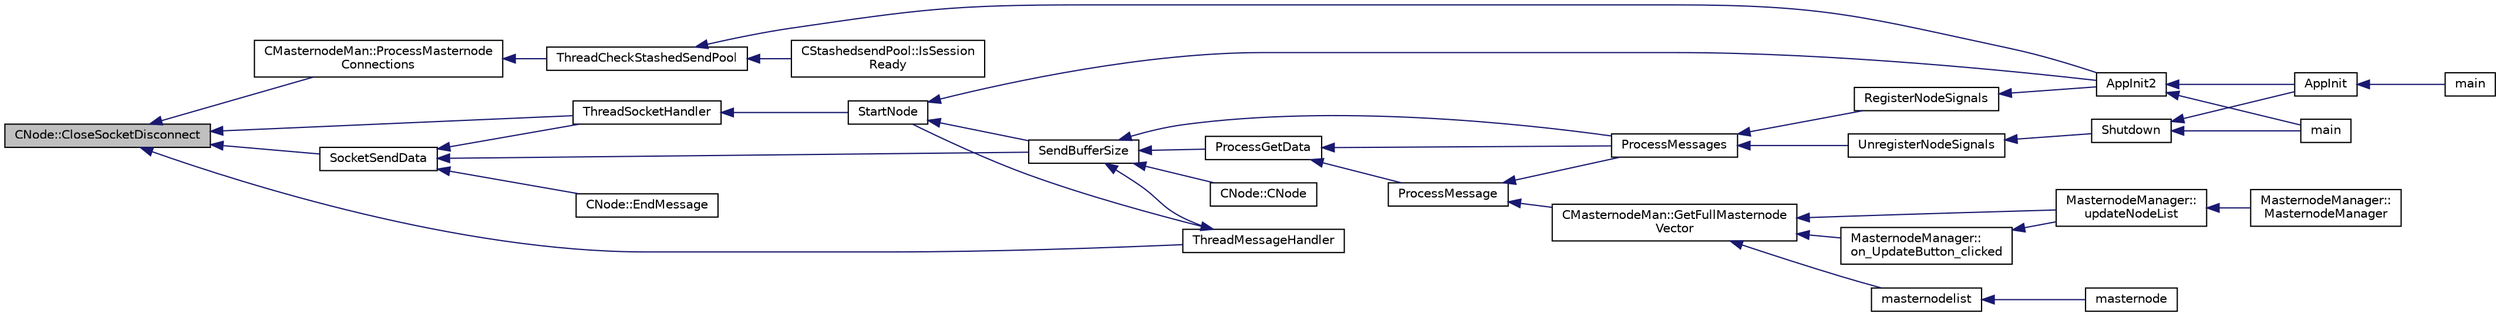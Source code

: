 digraph "CNode::CloseSocketDisconnect"
{
  edge [fontname="Helvetica",fontsize="10",labelfontname="Helvetica",labelfontsize="10"];
  node [fontname="Helvetica",fontsize="10",shape=record];
  rankdir="LR";
  Node375 [label="CNode::CloseSocketDisconnect",height=0.2,width=0.4,color="black", fillcolor="grey75", style="filled", fontcolor="black"];
  Node375 -> Node376 [dir="back",color="midnightblue",fontsize="10",style="solid",fontname="Helvetica"];
  Node376 [label="CMasternodeMan::ProcessMasternode\lConnections",height=0.2,width=0.4,color="black", fillcolor="white", style="filled",URL="$dc/d6b/class_c_masternode_man.html#ad8a9994f53e2d6385b8caba4cd5ee4b9"];
  Node376 -> Node377 [dir="back",color="midnightblue",fontsize="10",style="solid",fontname="Helvetica"];
  Node377 [label="ThreadCheckStashedSendPool",height=0.2,width=0.4,color="black", fillcolor="white", style="filled",URL="$d9/dbc/stashedsend_8h.html#ab583ddc86effded8432ea5387f77d883"];
  Node377 -> Node378 [dir="back",color="midnightblue",fontsize="10",style="solid",fontname="Helvetica"];
  Node378 [label="AppInit2",height=0.2,width=0.4,color="black", fillcolor="white", style="filled",URL="$d8/dc0/init_8h.html#a1a4c1bfbf6ba1db77e988b89b9cadfd3",tooltip="Initialize ion. "];
  Node378 -> Node379 [dir="back",color="midnightblue",fontsize="10",style="solid",fontname="Helvetica"];
  Node379 [label="AppInit",height=0.2,width=0.4,color="black", fillcolor="white", style="filled",URL="$d4/d35/iond_8cpp.html#ac59316b767e6984e1285f0531275286b"];
  Node379 -> Node380 [dir="back",color="midnightblue",fontsize="10",style="solid",fontname="Helvetica"];
  Node380 [label="main",height=0.2,width=0.4,color="black", fillcolor="white", style="filled",URL="$d4/d35/iond_8cpp.html#a0ddf1224851353fc92bfbff6f499fa97"];
  Node378 -> Node381 [dir="back",color="midnightblue",fontsize="10",style="solid",fontname="Helvetica"];
  Node381 [label="main",height=0.2,width=0.4,color="black", fillcolor="white", style="filled",URL="$d5/d2d/ion_8cpp.html#a0ddf1224851353fc92bfbff6f499fa97"];
  Node377 -> Node382 [dir="back",color="midnightblue",fontsize="10",style="solid",fontname="Helvetica"];
  Node382 [label="CStashedsendPool::IsSession\lReady",height=0.2,width=0.4,color="black", fillcolor="white", style="filled",URL="$dd/d8a/class_c_stashedsend_pool.html#acb903e97bacd0ecf2f1c3c0d82e6641c",tooltip="Do we have enough users to take entries? "];
  Node375 -> Node383 [dir="back",color="midnightblue",fontsize="10",style="solid",fontname="Helvetica"];
  Node383 [label="SocketSendData",height=0.2,width=0.4,color="black", fillcolor="white", style="filled",URL="$d7/d97/net_8h.html#aff6b7f2f213ce1e8d3aea65c41c99cb8"];
  Node383 -> Node384 [dir="back",color="midnightblue",fontsize="10",style="solid",fontname="Helvetica"];
  Node384 [label="ThreadSocketHandler",height=0.2,width=0.4,color="black", fillcolor="white", style="filled",URL="$dd/d84/net_8cpp.html#aa1111c12121e039bbd8eedb556e4514a"];
  Node384 -> Node385 [dir="back",color="midnightblue",fontsize="10",style="solid",fontname="Helvetica"];
  Node385 [label="StartNode",height=0.2,width=0.4,color="black", fillcolor="white", style="filled",URL="$d7/d97/net_8h.html#a9396d8054e8f74959e9391871aaddde0"];
  Node385 -> Node378 [dir="back",color="midnightblue",fontsize="10",style="solid",fontname="Helvetica"];
  Node385 -> Node386 [dir="back",color="midnightblue",fontsize="10",style="solid",fontname="Helvetica"];
  Node386 [label="SendBufferSize",height=0.2,width=0.4,color="black", fillcolor="white", style="filled",URL="$d7/d97/net_8h.html#a13f289d6233bd32b78a38793f76bdccb"];
  Node386 -> Node387 [dir="back",color="midnightblue",fontsize="10",style="solid",fontname="Helvetica"];
  Node387 [label="ProcessGetData",height=0.2,width=0.4,color="black", fillcolor="white", style="filled",URL="$df/d0a/main_8cpp.html#a3be415b83ecfe1f4215e0bd28c3b1eec"];
  Node387 -> Node388 [dir="back",color="midnightblue",fontsize="10",style="solid",fontname="Helvetica"];
  Node388 [label="ProcessMessage",height=0.2,width=0.4,color="black", fillcolor="white", style="filled",URL="$df/d0a/main_8cpp.html#a8ba92b1a4bce3c835e887a9073d17d8e"];
  Node388 -> Node389 [dir="back",color="midnightblue",fontsize="10",style="solid",fontname="Helvetica"];
  Node389 [label="ProcessMessages",height=0.2,width=0.4,color="black", fillcolor="white", style="filled",URL="$d4/dbf/main_8h.html#a196f9318f02448b85b28d612698934fd"];
  Node389 -> Node390 [dir="back",color="midnightblue",fontsize="10",style="solid",fontname="Helvetica"];
  Node390 [label="RegisterNodeSignals",height=0.2,width=0.4,color="black", fillcolor="white", style="filled",URL="$d4/dbf/main_8h.html#ab02615ff65f91d69f8d786ec900baa8a",tooltip="Register with a network node to receive its signals. "];
  Node390 -> Node378 [dir="back",color="midnightblue",fontsize="10",style="solid",fontname="Helvetica"];
  Node389 -> Node391 [dir="back",color="midnightblue",fontsize="10",style="solid",fontname="Helvetica"];
  Node391 [label="UnregisterNodeSignals",height=0.2,width=0.4,color="black", fillcolor="white", style="filled",URL="$d4/dbf/main_8h.html#a3ef0cc6e9d9d6435ee2a5569244d6ebd",tooltip="Unregister a network node. "];
  Node391 -> Node392 [dir="back",color="midnightblue",fontsize="10",style="solid",fontname="Helvetica"];
  Node392 [label="Shutdown",height=0.2,width=0.4,color="black", fillcolor="white", style="filled",URL="$d8/dc0/init_8h.html#ac5f038c2b480cf9ef5e19e3eba8dbaf9"];
  Node392 -> Node379 [dir="back",color="midnightblue",fontsize="10",style="solid",fontname="Helvetica"];
  Node392 -> Node381 [dir="back",color="midnightblue",fontsize="10",style="solid",fontname="Helvetica"];
  Node388 -> Node393 [dir="back",color="midnightblue",fontsize="10",style="solid",fontname="Helvetica"];
  Node393 [label="CMasternodeMan::GetFullMasternode\lVector",height=0.2,width=0.4,color="black", fillcolor="white", style="filled",URL="$dc/d6b/class_c_masternode_man.html#ab39e213a7601e1bef2eba1d5d63206f5"];
  Node393 -> Node394 [dir="back",color="midnightblue",fontsize="10",style="solid",fontname="Helvetica"];
  Node394 [label="MasternodeManager::\lupdateNodeList",height=0.2,width=0.4,color="black", fillcolor="white", style="filled",URL="$d9/d70/class_masternode_manager.html#a5485a8bd6ccf673027165cc1207dfae9"];
  Node394 -> Node395 [dir="back",color="midnightblue",fontsize="10",style="solid",fontname="Helvetica"];
  Node395 [label="MasternodeManager::\lMasternodeManager",height=0.2,width=0.4,color="black", fillcolor="white", style="filled",URL="$d9/d70/class_masternode_manager.html#ad18cb99065e056e6b791e2356de826bf"];
  Node393 -> Node396 [dir="back",color="midnightblue",fontsize="10",style="solid",fontname="Helvetica"];
  Node396 [label="MasternodeManager::\lon_UpdateButton_clicked",height=0.2,width=0.4,color="black", fillcolor="white", style="filled",URL="$d9/d70/class_masternode_manager.html#ae8d07b4d869e3eb09fe1be445eff0430"];
  Node396 -> Node394 [dir="back",color="midnightblue",fontsize="10",style="solid",fontname="Helvetica"];
  Node393 -> Node397 [dir="back",color="midnightblue",fontsize="10",style="solid",fontname="Helvetica"];
  Node397 [label="masternodelist",height=0.2,width=0.4,color="black", fillcolor="white", style="filled",URL="$d5/d6b/rpcstashedsend_8cpp.html#a3a7ed7e37f21eb2912afc6e776f7236c"];
  Node397 -> Node398 [dir="back",color="midnightblue",fontsize="10",style="solid",fontname="Helvetica"];
  Node398 [label="masternode",height=0.2,width=0.4,color="black", fillcolor="white", style="filled",URL="$d5/d6b/rpcstashedsend_8cpp.html#a30609e443aeb47c29ed0878d16b1b5e1"];
  Node387 -> Node389 [dir="back",color="midnightblue",fontsize="10",style="solid",fontname="Helvetica"];
  Node386 -> Node389 [dir="back",color="midnightblue",fontsize="10",style="solid",fontname="Helvetica"];
  Node386 -> Node399 [dir="back",color="midnightblue",fontsize="10",style="solid",fontname="Helvetica"];
  Node399 [label="ThreadMessageHandler",height=0.2,width=0.4,color="black", fillcolor="white", style="filled",URL="$dd/d84/net_8cpp.html#a379b0d3521bdd62ac296f219d70c4e30"];
  Node399 -> Node385 [dir="back",color="midnightblue",fontsize="10",style="solid",fontname="Helvetica"];
  Node386 -> Node400 [dir="back",color="midnightblue",fontsize="10",style="solid",fontname="Helvetica"];
  Node400 [label="CNode::CNode",height=0.2,width=0.4,color="black", fillcolor="white", style="filled",URL="$d1/d64/class_c_node.html#a51556705550511146245b9fb2fec09c1"];
  Node383 -> Node386 [dir="back",color="midnightblue",fontsize="10",style="solid",fontname="Helvetica"];
  Node383 -> Node401 [dir="back",color="midnightblue",fontsize="10",style="solid",fontname="Helvetica"];
  Node401 [label="CNode::EndMessage",height=0.2,width=0.4,color="black", fillcolor="white", style="filled",URL="$d1/d64/class_c_node.html#af8d4b8c0f883afffcb62d906c31b2cdf"];
  Node375 -> Node384 [dir="back",color="midnightblue",fontsize="10",style="solid",fontname="Helvetica"];
  Node375 -> Node399 [dir="back",color="midnightblue",fontsize="10",style="solid",fontname="Helvetica"];
}
